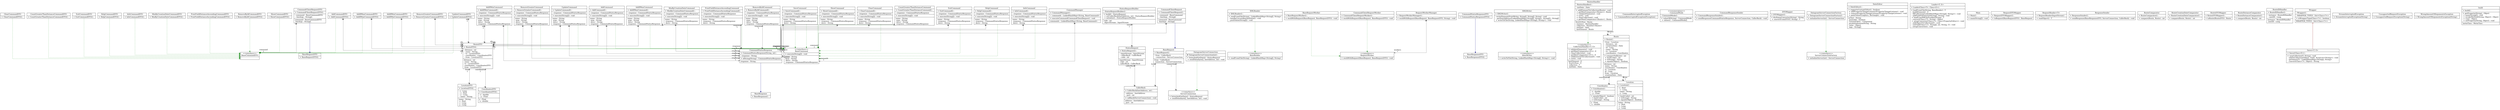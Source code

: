 digraph "server" {

splines  = ortho;
fontname = "Inconsolata";

node [colorscheme = ylgnbu4];
edge [colorscheme = dark28, dir = both];

AddCommand                            [shape = record, pos = "-1.875,41.611!"   , label = "{ AddCommand | + AddCommand() : \l|- response : CommandStatusResponse\l|+ execute(String[]) : void\l| name : String\l  args : String\l  descr : String\l  response : CommandStatusResponse\l }"];
AddCommandDTO                         [shape = record, pos = "-1.354,26.542!"   , label = "{ AddCommandDTO | + AddCommandDTO() : \l }"];
AddIfMaxCommand                       [shape = record, pos = "-1.875,38.250!"   , label = "{ AddIfMaxCommand | + AddIfMaxCommand() : \l|- response : CommandStatusResponse\l|+ execute(String[]) : void\l| name : String\l  args : String\l  descr : String\l  response : CommandStatusResponse\l }"];
AddIfMaxCommandDTO                    [shape = record, pos = "-1.646,25.389!"   , label = "{ AddIfMaxCommandDTO | + AddIfMaxCommandDTO() : \l }"];
AddIfMinCommand                       [shape = record, pos = "-1.875,48.333!"   , label = "{ AddIfMinCommand | + AddIfMinCommand() : \l|- response : CommandStatusResponse\l|+ execute(String[]) : void\l| name : String\l  args : String\l  descr : String\l  response : CommandStatusResponse\l }"];
AddIfMinCommandDTO                    [shape = record, pos = "-1.618,23.083!"   , label = "{ AddIfMinCommandDTO | + AddIfMinCommandDTO() : \l }"];
BaseCommand                           [shape = record, pos = "5.326,46.594!"    , label = "{ \<\<interface\>\>\nBaseCommand | + execute(String[]) : void\l| name : String\l  args : String\l  descr : String\l  response : CommandStatusResponse\l }"];
BaseCommandDTO                        [shape = record, pos = "5.819,16.454!"    , label = "{ \<\<interface\>\>\nBaseCommandDTO |  }"];
BaseReader                            [shape = record, pos = "16.917,3.517!"    , label = "{ \<\<interface\>\>\nBaseReader | + readFromFile(String) : LinkedHashMap\<String[], String\>\l }"];
BaseRequest                           [shape = record, pos = "5.604,23.868!"    , label = "{ BaseRequest | + BaseRequest() : \l|- from : CallerBack\l - connection : ServerConnection\l| from : CallerBack\l  connection : ServerConnection\l }"];
BaseRequestDTO                        [shape = record, pos = "5.910,9.352!"     , label = "{ BaseRequestDTO | + BaseRequestDTO() : \l }"];
BaseRequestWorker                     [shape = record, pos = "27.153,77.722!"   , label = "{ BaseRequestWorker | + BaseRequestWorker() : \l|+ workWithRequest(BaseRequest, BaseRequestDTO) : void\l }"];
BaseResponse                          [shape = record, pos = "11.069,56.882!"   , label = "{ BaseResponse | + BaseResponse() : \l }"];
BaseResponseDTO                       [shape = record, pos = "8.542,1.483!"     , label = "{ BaseResponseDTO | + BaseResponseDTO() : \l }"];
BaseWriter                            [shape = record, pos = "4.556,3.517!"     , label = "{ \<\<interface\>\>\nBaseWriter | + writeToFile(String, LinkedHashMap\<String[], String\>) : void\l }"];
CallerBack                            [shape = record, pos = "10.479,7.559!"    , label = "{ CallerBack | + CallerBack(InetAddress, int) : \l|- address : InetAddress\l - port : int\l|+ callback(ServerConnection) : void\l| address : InetAddress\l  port : int\l }"];
ClearCommand                          [shape = record, pos = "-1.875,64.139!"   , label = "{ ClearCommand | + ClearCommand() : \l|- response : CommandStatusResponse\l|+ execute(String[]) : void\l| name : String\l  response : CommandStatusResponse\l  descr : String\l }"];
ClearCommandDTO                       [shape = record, pos = "-1.417,11.493!"   , label = "{ ClearCommandDTO | + ClearCommandDTO() : \l }"];
"CollectionHandler<T, E>"             [shape = record, pos = "19.389,70.903!"   , label = "{ \<\<interface\>\>\nCollectionHandler\<T, E\> | + validateElements() : void\l + getMax(Comparator\<E\>) : E\l + clearCollection() : void\l + getMin(Comparator\<E\>) : E\l + addElementToCollection(E) : void\l + sort() : void\l| lastElement : E\l  firstOrNew : E\l  collection : T\l  initDate : Date\l }"];
CommandClientRequest                  [shape = record, pos = "-1.639,29.167!"   , label = "{ CommandClientRequest | + CommandClientRequest() : \l|- command : BaseCommand\l - lineArgs : String[]\l| command : BaseCommand\l  lineArgs : String[]\l }"];
CommandClientRequestDTO               [shape = record, pos = "-1.882,10.158!"   , label = "{ CommandClientRequestDTO | + CommandClientRequestDTO() : \l|- command : BaseCommandDTO\l - lineArgs : String[]\l| command : BaseCommandDTO\l  lineArgs : String[]\l }"];
CommandClientRequestWorker            [shape = record, pos = "27.153,76.167!"   , label = "{ CommandClientRequestWorker | + CommandClientRequestWorker() : \l|+ workWithRequest(BaseRequest, BaseRequestDTO) : void\l }"];
CommandInterruptedException           [shape = record, pos = "17.306,1.483!"    , label = "{ CommandInterruptedException | + CommandInterruptedException(Exception) : \l }"];
CommandManager                        [shape = record, pos = "-2.576,31.528!"   , label = "{ CommandManager | + CommandManager() : \l|~ commands : LinkedHashMap\<String, BaseCommand\>\l|+ executeCommand(CommandClientRequest) : void\l| commands : LinkedHashMap\<String, BaseCommand\>\l }"];
CommandMode                           [shape = record, pos = "27.069,4.052!"    , label = "{ \<\<enumeration\>\>\nCommandMode | - CommandMode() : \l|+ valueOf(String) : CommandMode\l + values() : CommandMode[]\l }"];
CommandResponseSender                 [shape = record, pos = "40.806,4.052!"    , label = "{ CommandResponseSender | + CommandResponseSender() : \l|+ sendResponse(CommandStatusResponse, ServerConnection, CallerBack) : void\l }"];
CommandStatusResponse                 [shape = record, pos = "5.056,57.486!"    , label = "{ CommandStatusResponse | + CommandStatusResponse(String, int) : \l|- response : String\l|+ ofString(String) : CommandStatusResponse\l| response : String\l }"];
CommandStatusResponseDTO              [shape = record, pos = "3.819,1.483!"     , label = "{ CommandStatusResponseDTO | + CommandStatusResponseDTO() : \l }"];
Coordinates                           [shape = record, pos = "23.528,74.250!"   , label = "{ Coordinates | + Coordinates() : \l|- x : double\l - y : Float\l|+ equals(Object) : boolean\l + hashCode() : int\l + toString() : String\l| y : Float\l  x : double\l }"];
CoordinatesDTO                        [shape = record, pos = "10.965,32.853!"   , label = "{ CoordinatesDTO | + CoordinatesDTO() : \l|- x : double\l - y : Float\l| y : Float\l  x : double\l }"];
CountGreaterThanDistanceCommand       [shape = record, pos = "-2.354,61.111!"   , label = "{ CountGreaterThanDistanceCommand | + CountGreaterThanDistanceCommand() : \l|- response : CommandStatusResponse\l|+ execute(String[]) : void\l| name : String\l  args : String\l  descr : String\l  response : CommandStatusResponse\l }"];
CountGreaterThanDistanceCommandDTO    [shape = record, pos = "-2.597,16.104!"   , label = "{ CountGreaterThanDistanceCommandDTO | + CountGreaterThanDistanceCommandDTO() : \l }"];
DTOMapper                             [shape = record, pos = "73.375,4.052!"    , label = "{ DTOMapper | + DTOMapper() : \l|+ convertToDTO(T, String) : Y\l }"];
DTOMapper                             [shape = record, pos = "22.917,4.052!"    , label = "{ DTOMapper | + DTOMapper() : \l|+ dtoNameConverter(String) : String\l + convertFromDTO(T, String) : Y\l }"];
DatagramServerConnection              [shape = record, pos = "5.201,15.788!"    , label = "{ DatagramServerConnection | # DatagramServerConnection(int) : \l|+ listenAndGetData() : StatusRequest\l + sendData(byte[], InetAddress, int) : void\l }"];
DatagramServerConnectionFactory       [shape = record, pos = "31.097,4.052!"    , label = "{ DatagramServerConnectionFactory | + DatagramServerConnectionFactory() : \l|+ initializeServer(int) : ServerConnection\l }"];
DateEditor                            [shape = record, pos = "39.722,79.278!"   , label = "{ DateEditor | + DateEditor() : \l|+ supportsCustomEditor() : boolean\l + addPropertyChangeListener(PropertyChangeListener) : void\l + removePropertyChangeListener(PropertyChangeListener) : void\l + paintValue(Graphics, Rectangle) : void\l| asText : String\l  paintable : boolean\l  customEditor : Component\l  javaInitializationString : String\l  value : Object\l  tags : String[]\l }"];
ExitCommand                           [shape = record, pos = "-1.875,57.750!"   , label = "{ ExitCommand | + ExitCommand() : \l|- response : CommandStatusResponse\l|+ execute(String[]) : void\l| name : String\l  response : CommandStatusResponse\l  descr : String\l }"];
ExitCommandDTO                        [shape = record, pos = "-1.333,18.410!"   , label = "{ ExitCommandDTO | + ExitCommandDTO() : \l }"];
HelpCommand                           [shape = record, pos = "-1.875,76.250!"   , label = "{ HelpCommand | + HelpCommand() : \l|- response : CommandStatusResponse\l|+ execute(String[]) : void\l| name : String\l  response : CommandStatusResponse\l  descr : String\l }"];
HelpCommandDTO                        [shape = record, pos = "-1.382,20.778!"   , label = "{ HelpCommandDTO | + HelpCommandDTO() : \l }"];
InfoCommand                           [shape = record, pos = "-1.875,67.167!"   , label = "{ InfoCommand | + InfoCommand() : \l|- response : CommandStatusResponse\l|+ execute(String[]) : void\l| name : String\l  response : CommandStatusResponse\l  descr : String\l }"];
InfoCommandDTO                        [shape = record, pos = "-1.340,12.646!"   , label = "{ InfoCommandDTO | + InfoCommandDTO() : \l }"];
"Loader<T, E>"                        [shape = record, pos = "46.403,79.278!"   , label = "{ Loader\<T, E\> | + Loader(Class\<T\>, Class\<E\>) : \l|+ loadFromFile(String, BaseReader) : T\l - buildElement() : E\l - fillCollection(LinkedHashMap\<String[], String\>) : void\l - addFieldToElement(String[], String) : void\l + loadFromXMLbyEnvKey(String) : T\l - convert(Class\<?\>, String) : Object\l + setupConverter(Class\<?\>, Class\<PropertyEditor\>) : void\l - addObjectToCollection(E) : void\l - setField(Class\<?\>, String[], int, String, U) : void\l - setupConverter() : void\l }"];
Location                              [shape = record, pos = "23.528,79.278!"   , label = "{ Location | + Location() : \l|- x : float\l - z : Long\l - name : String\l - y : Long\l|+ hashCode() : int\l + toString() : String\l + equals(Object) : boolean\l| name : String\l  x : float\l  z : Long\l  y : Long\l }"];
LocationDTO                           [shape = record, pos = "11.160,30.228!"   , label = "{ LocationDTO | + LocationDTO() : \l|- z : Long\l - x : float\l - y : Long\l - name : String\l| name : String\l  x : float\l  z : Long\l  y : Long\l }"];
Main                                  [shape = record, pos = "0.889,1.483!"     , label = "{ Main | + Main() : \l|+ main(String[]) : void\l }"];
MinByCreationDateCommand              [shape = record, pos = "-1.931,70.194!"   , label = "{ MinByCreationDateCommand | + MinByCreationDateCommand() : \l|- response : CommandStatusResponse\l|+ execute(String[]) : void\l| name : String\l  response : CommandStatusResponse\l  descr : String\l }"];
MinByCreationDateCommandDTO           [shape = record, pos = "-2.174,17.257!"   , label = "{ MinByCreationDateCommandDTO | + MinByCreationDateCommandDTO() : \l }"];
PrintFieldDistanceAscendingCommand    [shape = record, pos = "-2.424,79.278!"   , label = "{ PrintFieldDistanceAscendingCommand | + PrintFieldDistanceAscendingCommand() : \l|- response : CommandStatusResponse\l|+ execute(String[]) : void\l| name : String\l  response : CommandStatusResponse\l  descr : String\l }"];
PrintFieldDistanceAscendingCommandDTO [shape = record, pos = "-2.667,13.799!"   , label = "{ PrintFieldDistanceAscendingCommandDTO | + PrintFieldDistanceAscendingCommandDTO() : \l }"];
RemoveByIdCommand                     [shape = record, pos = "-1.875,54.722!"   , label = "{ RemoveByIdCommand | + RemoveByIdCommand() : \l|- response : CommandStatusResponse\l|+ execute(String[]) : void\l| name : String\l  args : String\l  descr : String\l  response : CommandStatusResponse\l }"];
RemoveByIdCommandDTO                  [shape = record, pos = "-1.806,19.563!"   , label = "{ RemoveByIdCommandDTO | + RemoveByIdCommandDTO() : \l }"];
RemoveGreaterCommand                  [shape = record, pos = "-1.875,44.972!"   , label = "{ RemoveGreaterCommand | + RemoveGreaterCommand() : \l|- response : CommandStatusResponse\l|+ execute(String[]) : void\l| name : String\l  args : String\l  descr : String\l  response : CommandStatusResponse\l }"];
RemoveGreaterCommandDTO               [shape = record, pos = "-1.972,24.236!"   , label = "{ RemoveGreaterCommandDTO | + RemoveGreaterCommandDTO() : \l }"];
RequestDTOMapper                      [shape = record, pos = "55.681,4.052!"    , label = "{ RequestDTOMapper | + RequestDTOMapper() : \l|+ toRequest(BaseRequestDTO) : BaseRequest\l }"];
"RequestReader<T>"                    [shape = record, pos = "69.528,4.052!"    , label = "{ RequestReader\<T\> | + RequestReader(InputStream) : \l|+ readObject() : T\l }"];
RequestWorker                         [shape = record, pos = "33.625,77.521!"   , label = "{ \<\<interface\>\>\nRequestWorker | + workWithRequest(BaseRequest, BaseRequestDTO) : void\l }"];
RequestWorkerManager                  [shape = record, pos = "26.847,79.278!"   , label = "{ RequestWorkerManager | + RequestWorkerManager() : \l|+ workWithRequest(BaseRequest, BaseRequestDTO, String) : void\l }"];
ResponseSender                        [shape = record, pos = "48.264,4.052!"    , label = "{ ResponseSender | + ResponseSender() : \l|+ sendResponse(BaseResponseDTO, ServerConnection, CallerBack) : void\l }"];
Route                                 [shape = record, pos = "19.722,78.264!"   , label = "{ Route | + Route() : \l|- from : Location\l - distance : int\l - creationDate : Date\l - id : Long\l - name : String\l - to : Location\l - coordinates : Coordinates\l|+ compareTo(Route) : int\l + hashCode() : int\l + toString() : String\l + equals(Object) : boolean\l| distance : int\l  name : String\l  coordinates : Coordinates\l  to : Location\l  id : Long\l  from : Location\l  creationDate : Date\l }"];
RouteComparator                       [shape = record, pos = "76.972,4.052!"    , label = "{ RouteComparator | + RouteComparator() : \l|+ compare(Route, Route) : int\l }"];
RouteCreationDateComparator           [shape = record, pos = "60.681,4.052!"    , label = "{ RouteCreationDateComparator | + RouteCreationDateComparator() : \l|+ compare(Route, Route) : int\l }"];
RouteDTO                              [shape = record, pos = "5.632,31.693!"    , label = "{ RouteDTO | + RouteDTO() : \l|- distance : int\l - name : String\l - to : LocationDTO\l - coordinates : CoordinatesDTO\l - from : LocationDTO\l| distance : int\l  name : String\l  to : LocationDTO\l  coordinates : CoordinatesDTO\l  from : LocationDTO\l }"];
RouteDTOMapper                        [shape = record, pos = "-2.667,1.483!"    , label = "{ RouteDTOMapper | + RouteDTOMapper() : \l|+ toRoute(RouteDTO) : Route\l }"];
RouteDistanceComparator               [shape = record, pos = "65.347,4.052!"    , label = "{ RouteDistanceComparator | + RouteDistanceComparator() : \l|+ compare(Route, Route) : int\l }"];
RouteIDHandler                        [shape = record, pos = "56.917,79.278!"   , label = "{ RouteIDHandler | + RouteIDHandler() : \l|- instance : RouteIDHandler\l - nextID : Long\l| instance : RouteIDHandler\l  nextID : Long\l }"];
RoutesHandler                         [shape = record, pos = "14.861,74.368!"   , label = "{ RoutesHandler | - RoutesHandler() : \l|- initDate : Date\l|+ addElementToCollection(Route) : void\l + getMin(Comparator\<Route\>) : Route\l + validateElements() : void\l + sort() : void\l + clearCollection() : void\l + getMax(Comparator\<Route\>) : Route\l| firstOrNew : Route\l  instance : RoutesHandler\l  collection : HashSet\<Route\>\l  initDate : Date\l  lastElement : Route\l }"];
SaveCommand                           [shape = record, pos = "-1.875,73.222!"   , label = "{ SaveCommand | + SaveCommand() : \l|- response : CommandStatusResponse\l|+ execute(String[]) : void\l| name : String\l  response : CommandStatusResponse\l  descr : String\l }"];
"Saver<T, E>"                         [shape = record, pos = "64.694,79.278!"   , label = "{ Saver\<T, E\> | + Saver(Class\<E\>) : \l|+ saveCollection(T, String) : void\l - addToCollection(Object, Field, ArrayList\<String\>) : void\l - getValues(T) : LinkedHashMap\<String[], String\>\l - convert(Class\<?\>, Object) : String\l }"];
ServerConnection                      [shape = record, pos = "10.208,17.048!"   , label = "{ \<\<interface\>\>\nServerConnection | + listenAndGetData() : StatusRequest\l + sendData(byte[], InetAddress, int) : void\l }"];
ServerConnectionFactory               [shape = record, pos = "36.306,3.851!"    , label = "{ \<\<interface\>\>\nServerConnectionFactory | + initializeServer(int) : ServerConnection\l }"];
ShowCommand                           [shape = record, pos = "-1.875,51.361!"   , label = "{ ShowCommand | + ShowCommand() : \l|- response : CommandStatusResponse\l|+ execute(String[]) : void\l| name : String\l  response : CommandStatusResponse\l  descr : String\l }"];
ShowCommandDTO                        [shape = record, pos = "-1.431,14.951!"   , label = "{ ShowCommandDTO | + ShowCommandDTO() : \l }"];
StatusRequest                         [shape = record, pos = "5.806,7.691!"     , label = "{ StatusRequest | + StatusRequest() : \l|- inputStream : InputStream\l - callerBack : CallerBack\l - code : int\l| inputStream : InputStream\l  code : int\l  callerBack : CallerBack\l }"];
StatusRequestBuilder                  [shape = record, pos = "-2.604,7.524!"    , label = "{ StatusRequestBuilder | - StatusRequestBuilder() : \l|+ build() : StatusRequest\l + setCallerBack(InetAddress, int) : StatusRequestBuilder\l + initialize() : StatusRequestBuilder\l| code : int\l  objectStream : InputStream\l }"];
StreamInterruptedException            [shape = record, pos = "27.000,1.483!"    , label = "{ StreamInterruptedException | + StreamInterruptedException(String) : \l }"];
UnsupportedRequestException           [shape = record, pos = "22.319,1.483!"    , label = "{ UnsupportedRequestException | + UnsupportedRequestException(String) : \l }"];
UpdateCommand                         [shape = record, pos = "-1.875,34.889!"   , label = "{ UpdateCommand | + UpdateCommand() : \l|- response : CommandStatusResponse\l|+ execute(String[]) : void\l| name : String\l  args : String\l  descr : String\l  response : CommandStatusResponse\l }"];
UpdateCommandDTO                      [shape = record, pos = "-1.528,21.931!"   , label = "{ UpdateCommandDTO | + UpdateCommandDTO() : \l }"];
Wrapper                               [shape = record, pos = "60.333,79.181!"   , label = "{ Wrapper | - Wrapper() : \l|- WRAPPER_TYPES : Set\<Class\<?\>\>\l|+ isWrapperType(Class\<?\>) : boolean\l| WRAPPER_TYPES : Set\<Class\<?\>\>\l }"];
WrongAmountOfArgumentsException       [shape = record, pos = "11.944,1.483!"    , label = "{ WrongAmountOfArgumentsException | + WrongAmountOfArgumentsException(String) : \l }"];
XMLReader                             [shape = record, pos = "10.847,4.052!"    , label = "{ XMLReader | + XMLReader() : \l|+ readFromFile(String) : LinkedHashMap\<String[], String\>\l - handleCurrentKeyAndValue() : void\l - pushValue(String[]) : void\l }"];
XMLWriter                             [shape = record, pos = "-2.667,4.052!"    , label = "{ XMLWriter | + XMLWriter() : \l|- writeElement(PrintWriter, String[], String[], String) : void\l - getNextAddress(LinkedHashMap\<String[], String\>, String[]) : String[]\l + writeToFile(String, LinkedHashMap\<String[], String\>) : void\l }"];
build                                 [shape = record, pos = "52.458,79.278!"   , label = "{ build | + build() : \l|+ getProperty(String) : Object\l + main(String[]) : void\l + invokeMethod(String, Object) : Object\l + run() : Object\l + setProperty(String, Object) : void\l| metaClass : MetaClass\l }"];

AddCommand                            -> BaseCommand                           [color = "#008200", style = dashed, arrowtail = none    , arrowhead = normal  , taillabel = "", label = "", headlabel = ""];
AddCommand                            -> CommandStatusResponse                 [color = "#595959", style = solid , arrowtail = diamond , arrowhead = vee     , taillabel = "1", label = "", headlabel = "response\n1"];
AddCommand                            -> RouteDTO                              [color = "#595959", style = solid , arrowtail = diamond , arrowhead = vee     , taillabel = "1", label = "", headlabel = "obj\n1"];
AddCommandDTO                         -> BaseCommandDTO                        [color = "#008200", style = dashed, arrowtail = none    , arrowhead = normal  , taillabel = "", label = "", headlabel = ""];
AddCommandDTO                         -> RouteDTO                              [color = "#595959", style = solid , arrowtail = diamond , arrowhead = vee     , taillabel = "1", label = "", headlabel = "obj\n1"];
AddIfMaxCommand                       -> BaseCommand                           [color = "#008200", style = dashed, arrowtail = none    , arrowhead = normal  , taillabel = "", label = "", headlabel = ""];
AddIfMaxCommand                       -> CommandStatusResponse                 [color = "#595959", style = solid , arrowtail = diamond , arrowhead = vee     , taillabel = "1", label = "", headlabel = "response\n1"];
AddIfMaxCommand                       -> RouteDTO                              [color = "#595959", style = solid , arrowtail = diamond , arrowhead = vee     , taillabel = "1", label = "", headlabel = "obj\n1"];
AddIfMaxCommandDTO                    -> BaseCommandDTO                        [color = "#008200", style = dashed, arrowtail = none    , arrowhead = normal  , taillabel = "", label = "", headlabel = ""];
AddIfMaxCommandDTO                    -> RouteDTO                              [color = "#595959", style = solid , arrowtail = diamond , arrowhead = vee     , taillabel = "1", label = "", headlabel = "obj\n1"];
AddIfMinCommand                       -> BaseCommand                           [color = "#008200", style = dashed, arrowtail = none    , arrowhead = normal  , taillabel = "", label = "", headlabel = ""];
AddIfMinCommand                       -> CommandStatusResponse                 [color = "#595959", style = solid , arrowtail = diamond , arrowhead = vee     , taillabel = "1", label = "", headlabel = "response\n1"];
AddIfMinCommand                       -> RouteDTO                              [color = "#595959", style = solid , arrowtail = diamond , arrowhead = vee     , taillabel = "1", label = "", headlabel = "obj\n1"];
AddIfMinCommandDTO                    -> BaseCommandDTO                        [color = "#008200", style = dashed, arrowtail = none    , arrowhead = normal  , taillabel = "", label = "", headlabel = ""];
AddIfMinCommandDTO                    -> RouteDTO                              [color = "#595959", style = solid , arrowtail = diamond , arrowhead = vee     , taillabel = "1", label = "", headlabel = "obj\n1"];
BaseRequest                           -> CallerBack                            [color = "#595959", style = solid , arrowtail = diamond , arrowhead = vee     , taillabel = "1", label = "", headlabel = "from\n1"];
BaseRequest                           -> ServerConnection                      [color = "#595959", style = solid , arrowtail = diamond , arrowhead = vee     , taillabel = "1", label = "", headlabel = "connection\n1"];
BaseRequestWorker                     -> RequestWorker                         [color = "#008200", style = dashed, arrowtail = none    , arrowhead = normal  , taillabel = "", label = "", headlabel = ""];
ClearCommand                          -> BaseCommand                           [color = "#008200", style = dashed, arrowtail = none    , arrowhead = normal  , taillabel = "", label = "", headlabel = ""];
ClearCommand                          -> CommandStatusResponse                 [color = "#595959", style = solid , arrowtail = diamond , arrowhead = vee     , taillabel = "1", label = "", headlabel = "response\n1"];
ClearCommandDTO                       -> BaseCommandDTO                        [color = "#008200", style = dashed, arrowtail = none    , arrowhead = normal  , taillabel = "", label = "", headlabel = ""];
CommandClientRequest                  -> BaseCommand                           [color = "#595959", style = solid , arrowtail = diamond , arrowhead = vee     , taillabel = "1", label = "", headlabel = "command\n1"];
CommandClientRequest                  -> BaseRequest                           [color = "#000082", style = solid , arrowtail = none    , arrowhead = normal  , taillabel = "", label = "", headlabel = ""];
CommandClientRequestDTO               -> BaseCommandDTO                        [color = "#595959", style = solid , arrowtail = diamond , arrowhead = vee     , taillabel = "1", label = "", headlabel = "command\n1"];
CommandClientRequestDTO               -> BaseRequestDTO                        [color = "#000082", style = solid , arrowtail = none    , arrowhead = normal  , taillabel = "", label = "", headlabel = ""];
CommandClientRequestWorker            -> RequestWorker                         [color = "#008200", style = dashed, arrowtail = none    , arrowhead = normal  , taillabel = "", label = "", headlabel = ""];
CommandManager                        -> BaseCommand                           [color = "#595959", style = solid , arrowtail = diamond , arrowhead = vee     , taillabel = "1", label = "", headlabel = "commands\n*"];
CommandStatusResponse                 -> BaseResponse                          [color = "#000082", style = solid , arrowtail = none    , arrowhead = normal  , taillabel = "", label = "", headlabel = ""];
CommandStatusResponseDTO              -> BaseResponseDTO                       [color = "#000082", style = solid , arrowtail = none    , arrowhead = normal  , taillabel = "", label = "", headlabel = ""];
CountGreaterThanDistanceCommand       -> BaseCommand                           [color = "#008200", style = dashed, arrowtail = none    , arrowhead = normal  , taillabel = "", label = "", headlabel = ""];
CountGreaterThanDistanceCommand       -> CommandStatusResponse                 [color = "#595959", style = solid , arrowtail = diamond , arrowhead = vee     , taillabel = "1", label = "", headlabel = "response\n1"];
CountGreaterThanDistanceCommandDTO    -> BaseCommandDTO                        [color = "#008200", style = dashed, arrowtail = none    , arrowhead = normal  , taillabel = "", label = "", headlabel = ""];
DatagramServerConnection              -> ServerConnection                      [color = "#008200", style = dashed, arrowtail = none    , arrowhead = normal  , taillabel = "", label = "", headlabel = ""];
DatagramServerConnectionFactory       -> ServerConnectionFactory               [color = "#008200", style = dashed, arrowtail = none    , arrowhead = normal  , taillabel = "", label = "", headlabel = ""];
ExitCommand                           -> BaseCommand                           [color = "#008200", style = dashed, arrowtail = none    , arrowhead = normal  , taillabel = "", label = "", headlabel = ""];
ExitCommand                           -> CommandStatusResponse                 [color = "#595959", style = solid , arrowtail = diamond , arrowhead = vee     , taillabel = "1", label = "", headlabel = "response\n1"];
ExitCommandDTO                        -> BaseCommandDTO                        [color = "#008200", style = dashed, arrowtail = none    , arrowhead = normal  , taillabel = "", label = "", headlabel = ""];
HelpCommand                           -> BaseCommand                           [color = "#008200", style = dashed, arrowtail = none    , arrowhead = normal  , taillabel = "", label = "", headlabel = ""];
HelpCommand                           -> CommandStatusResponse                 [color = "#595959", style = solid , arrowtail = diamond , arrowhead = vee     , taillabel = "1", label = "", headlabel = "response\n1"];
HelpCommandDTO                        -> BaseCommandDTO                        [color = "#008200", style = dashed, arrowtail = none    , arrowhead = normal  , taillabel = "", label = "", headlabel = ""];
InfoCommand                           -> BaseCommand                           [color = "#008200", style = dashed, arrowtail = none    , arrowhead = normal  , taillabel = "", label = "", headlabel = ""];
InfoCommand                           -> CommandStatusResponse                 [color = "#595959", style = solid , arrowtail = diamond , arrowhead = vee     , taillabel = "1", label = "", headlabel = "response\n1"];
InfoCommandDTO                        -> BaseCommandDTO                        [color = "#008200", style = dashed, arrowtail = none    , arrowhead = normal  , taillabel = "", label = "", headlabel = ""];
MinByCreationDateCommand              -> BaseCommand                           [color = "#008200", style = dashed, arrowtail = none    , arrowhead = normal  , taillabel = "", label = "", headlabel = ""];
MinByCreationDateCommand              -> CommandStatusResponse                 [color = "#595959", style = solid , arrowtail = diamond , arrowhead = vee     , taillabel = "1", label = "", headlabel = "response\n1"];
MinByCreationDateCommandDTO           -> BaseCommandDTO                        [color = "#008200", style = dashed, arrowtail = none    , arrowhead = normal  , taillabel = "", label = "", headlabel = ""];
PrintFieldDistanceAscendingCommand    -> BaseCommand                           [color = "#008200", style = dashed, arrowtail = none    , arrowhead = normal  , taillabel = "", label = "", headlabel = ""];
PrintFieldDistanceAscendingCommand    -> CommandStatusResponse                 [color = "#595959", style = solid , arrowtail = diamond , arrowhead = vee     , taillabel = "1", label = "", headlabel = "response\n1"];
PrintFieldDistanceAscendingCommandDTO -> BaseCommandDTO                        [color = "#008200", style = dashed, arrowtail = none    , arrowhead = normal  , taillabel = "", label = "", headlabel = ""];
RemoveByIdCommand                     -> BaseCommand                           [color = "#008200", style = dashed, arrowtail = none    , arrowhead = normal  , taillabel = "", label = "", headlabel = ""];
RemoveByIdCommand                     -> CommandStatusResponse                 [color = "#595959", style = solid , arrowtail = diamond , arrowhead = vee     , taillabel = "1", label = "", headlabel = "response\n1"];
RemoveByIdCommandDTO                  -> BaseCommandDTO                        [color = "#008200", style = dashed, arrowtail = none    , arrowhead = normal  , taillabel = "", label = "", headlabel = ""];
RemoveGreaterCommand                  -> BaseCommand                           [color = "#008200", style = dashed, arrowtail = none    , arrowhead = normal  , taillabel = "", label = "", headlabel = ""];
RemoveGreaterCommand                  -> CommandStatusResponse                 [color = "#595959", style = solid , arrowtail = diamond , arrowhead = vee     , taillabel = "1", label = "", headlabel = "response\n1"];
RemoveGreaterCommand                  -> RouteDTO                              [color = "#595959", style = solid , arrowtail = diamond , arrowhead = vee     , taillabel = "1", label = "", headlabel = "obj\n1"];
RemoveGreaterCommandDTO               -> BaseCommandDTO                        [color = "#008200", style = dashed, arrowtail = none    , arrowhead = normal  , taillabel = "", label = "", headlabel = ""];
RemoveGreaterCommandDTO               -> RouteDTO                              [color = "#595959", style = solid , arrowtail = diamond , arrowhead = vee     , taillabel = "1", label = "", headlabel = "obj\n1"];
RequestWorkerManager                  -> RequestWorker                         [color = "#595959", style = solid , arrowtail = diamond , arrowhead = vee     , taillabel = "1", label = "", headlabel = "workers\n*"];
Route                                 -> Coordinates                           [color = "#595959", style = solid , arrowtail = diamond , arrowhead = vee     , taillabel = "1", label = "", headlabel = "coordinates\n1"];
Route                                 -> Location                              [color = "#595959", style = solid , arrowtail = diamond , arrowhead = vee     , taillabel = "1", label = "", headlabel = "from\n1"];
RouteDTO                              -> CoordinatesDTO                        [color = "#595959", style = solid , arrowtail = diamond , arrowhead = vee     , taillabel = "1", label = "", headlabel = "coordinates\n1"];
RouteDTO                              -> LocationDTO                           [color = "#595959", style = solid , arrowtail = diamond , arrowhead = vee     , taillabel = "1", label = "", headlabel = "from\n1"];
RoutesHandler                         -> "CollectionHandler<T, E>"             [color = "#008200", style = dashed, arrowtail = none    , arrowhead = normal  , taillabel = "", label = "", headlabel = ""];
RoutesHandler                         -> Route                                 [color = "#595959", style = solid , arrowtail = diamond , arrowhead = vee     , taillabel = "1", label = "", headlabel = "routes\n*"];
SaveCommand                           -> BaseCommand                           [color = "#008200", style = dashed, arrowtail = none    , arrowhead = normal  , taillabel = "", label = "", headlabel = ""];
SaveCommand                           -> CommandStatusResponse                 [color = "#595959", style = solid , arrowtail = diamond , arrowhead = vee     , taillabel = "1", label = "", headlabel = "response\n1"];
ShowCommand                           -> BaseCommand                           [color = "#008200", style = dashed, arrowtail = none    , arrowhead = normal  , taillabel = "", label = "", headlabel = ""];
ShowCommand                           -> CommandStatusResponse                 [color = "#595959", style = solid , arrowtail = diamond , arrowhead = vee     , taillabel = "1", label = "", headlabel = "response\n1"];
ShowCommandDTO                        -> BaseCommandDTO                        [color = "#008200", style = dashed, arrowtail = none    , arrowhead = normal  , taillabel = "", label = "", headlabel = ""];
StatusRequest                         -> CallerBack                            [color = "#595959", style = solid , arrowtail = diamond , arrowhead = vee     , taillabel = "1", label = "", headlabel = "callerBack\n1"];
StatusRequestBuilder                  -> StatusRequest                         [color = "#595959", style = solid , arrowtail = diamond , arrowhead = vee     , taillabel = "1", label = "", headlabel = "result\n1"];
UpdateCommand                         -> BaseCommand                           [color = "#008200", style = dashed, arrowtail = none    , arrowhead = normal  , taillabel = "", label = "", headlabel = ""];
UpdateCommand                         -> CommandStatusResponse                 [color = "#595959", style = solid , arrowtail = diamond , arrowhead = vee     , taillabel = "1", label = "", headlabel = "response\n1"];
UpdateCommand                         -> RouteDTO                              [color = "#595959", style = solid , arrowtail = diamond , arrowhead = vee     , taillabel = "1", label = "", headlabel = "obj\n1"];
UpdateCommandDTO                      -> BaseCommandDTO                        [color = "#008200", style = dashed, arrowtail = none    , arrowhead = normal  , taillabel = "", label = "", headlabel = ""];
UpdateCommandDTO                      -> RouteDTO                              [color = "#595959", style = solid , arrowtail = diamond , arrowhead = vee     , taillabel = "1", label = "", headlabel = "obj\n1"];
Wrapper                               -> "Saver<T, E>"                         [color = "#820000", style = solid , arrowtail = odot    , arrowhead = none    , taillabel = "", label = "", headlabel = ""];
XMLReader                             -> BaseReader                            [color = "#008200", style = dashed, arrowtail = none    , arrowhead = normal  , taillabel = "", label = "", headlabel = ""];
XMLWriter                             -> BaseWriter                            [color = "#008200", style = dashed, arrowtail = none    , arrowhead = normal  , taillabel = "", label = "", headlabel = ""];

}
